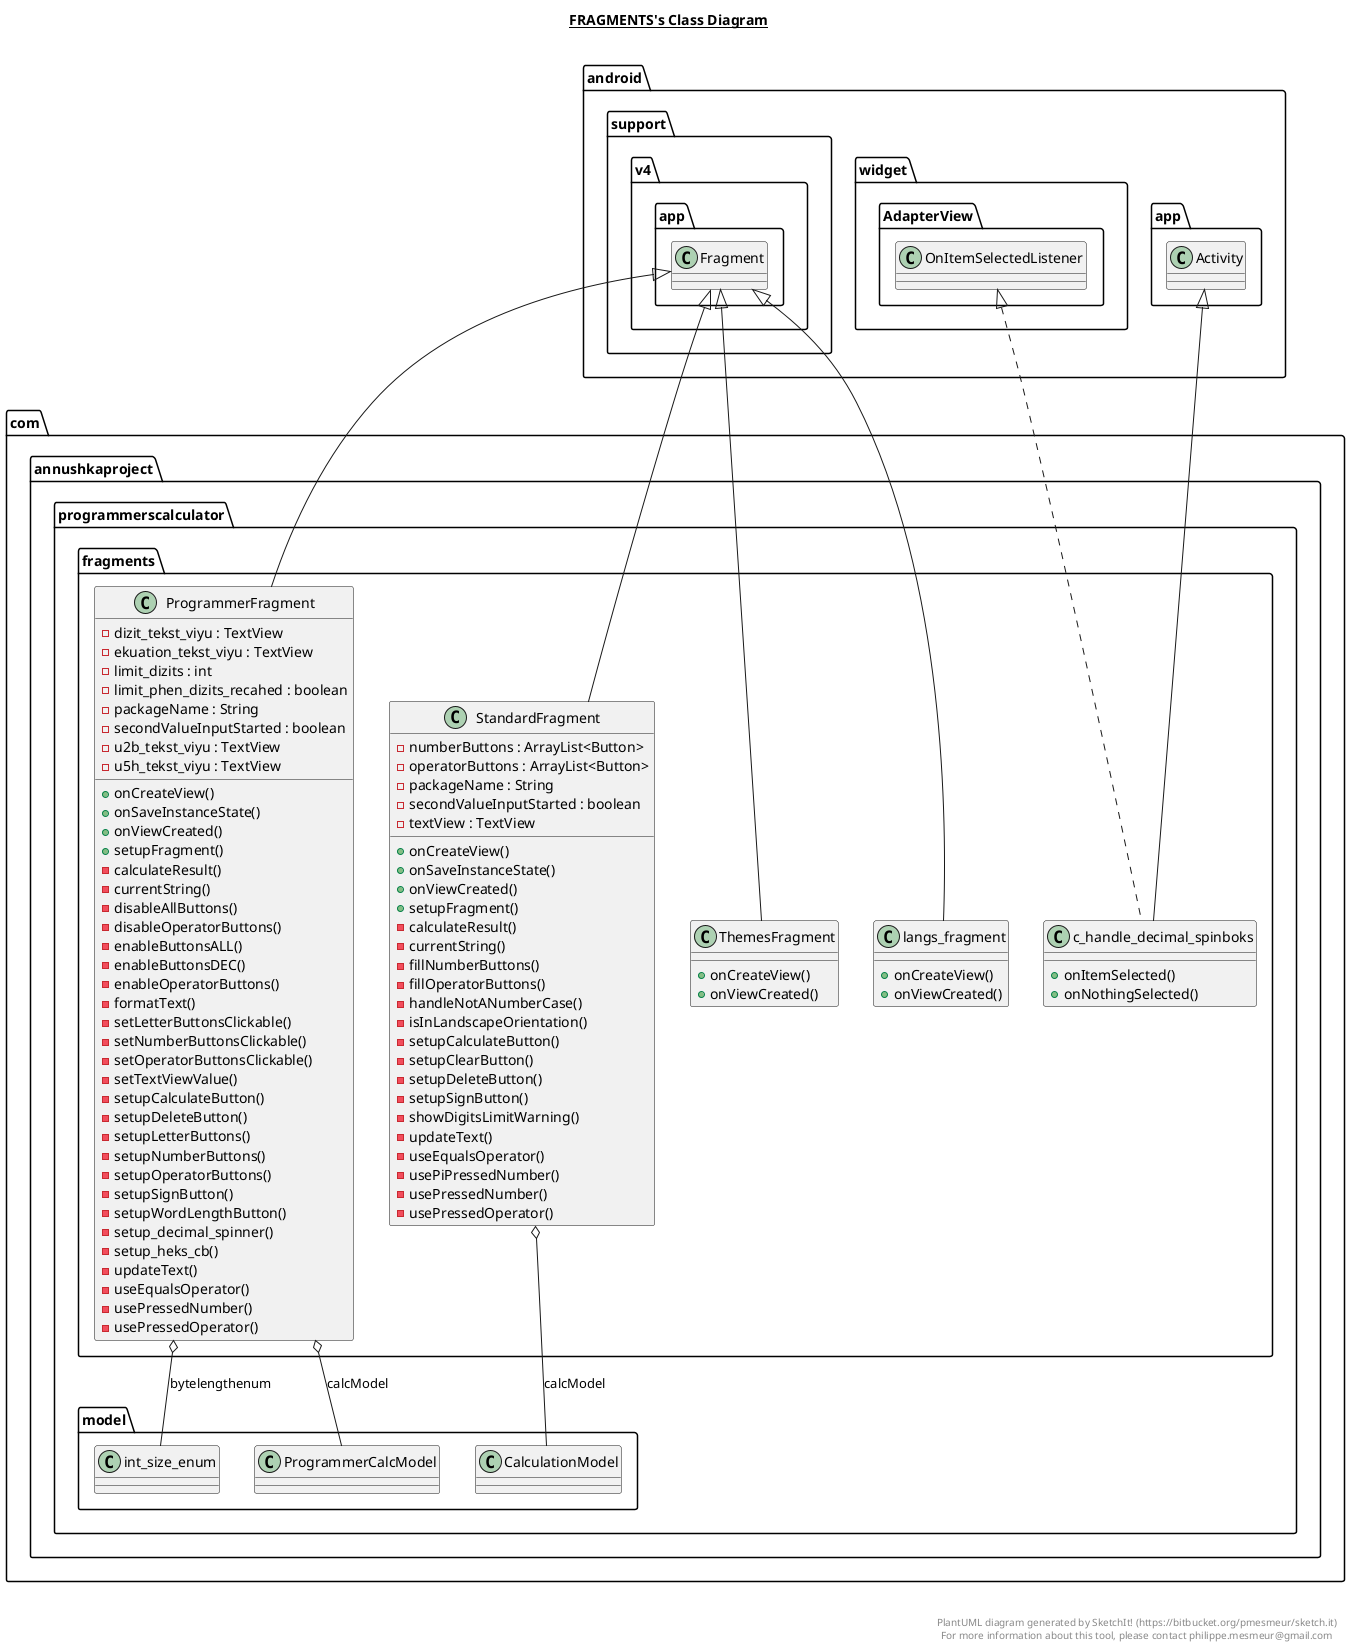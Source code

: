 @startuml

title __FRAGMENTS's Class Diagram__\n

  namespace com.annushkaproject.programmerscalculator {
    namespace fragments {
      class com.annushkaproject.programmerscalculator.fragments.ProgrammerFragment {
          - dizit_tekst_viyu : TextView
          - ekuation_tekst_viyu : TextView
          - limit_dizits : int
          - limit_phen_dizits_recahed : boolean
          - packageName : String
          - secondValueInputStarted : boolean
          - u2b_tekst_viyu : TextView
          - u5h_tekst_viyu : TextView
          + onCreateView()
          + onSaveInstanceState()
          + onViewCreated()
          + setupFragment()
          - calculateResult()
          - currentString()
          - disableAllButtons()
          - disableOperatorButtons()
          - enableButtonsALL()
          - enableButtonsDEC()
          - enableOperatorButtons()
          - formatText()
          - setLetterButtonsClickable()
          - setNumberButtonsClickable()
          - setOperatorButtonsClickable()
          - setTextViewValue()
          - setupCalculateButton()
          - setupDeleteButton()
          - setupLetterButtons()
          - setupNumberButtons()
          - setupOperatorButtons()
          - setupSignButton()
          - setupWordLengthButton()
          - setup_decimal_spinner()
          - setup_heks_cb()
          - updateText()
          - useEqualsOperator()
          - usePressedNumber()
          - usePressedOperator()
      }
    }
  }
  

  namespace com.annushkaproject.programmerscalculator {
    namespace fragments {
      class com.annushkaproject.programmerscalculator.fragments.StandardFragment {
          - numberButtons : ArrayList<Button>
          - operatorButtons : ArrayList<Button>
          - packageName : String
          - secondValueInputStarted : boolean
          - textView : TextView
          + onCreateView()
          + onSaveInstanceState()
          + onViewCreated()
          + setupFragment()
          - calculateResult()
          - currentString()
          - fillNumberButtons()
          - fillOperatorButtons()
          - handleNotANumberCase()
          - isInLandscapeOrientation()
          - setupCalculateButton()
          - setupClearButton()
          - setupDeleteButton()
          - setupSignButton()
          - showDigitsLimitWarning()
          - updateText()
          - useEqualsOperator()
          - usePiPressedNumber()
          - usePressedNumber()
          - usePressedOperator()
      }
    }
  }
  

  namespace com.annushkaproject.programmerscalculator {
    namespace fragments {
      class com.annushkaproject.programmerscalculator.fragments.ThemesFragment {
          + onCreateView()
          + onViewCreated()
      }
    }
  }
  

  namespace com.annushkaproject.programmerscalculator {
    namespace fragments {
      class com.annushkaproject.programmerscalculator.fragments.c_handle_decimal_spinboks {
          + onItemSelected()
          + onNothingSelected()
      }
    }
  }
  

  namespace com.annushkaproject.programmerscalculator {
    namespace fragments {
      class com.annushkaproject.programmerscalculator.fragments.langs_fragment {
          + onCreateView()
          + onViewCreated()
      }
    }
  }
  

  com.annushkaproject.programmerscalculator.fragments.ProgrammerFragment -up-|> android.support.v4.app.Fragment
  com.annushkaproject.programmerscalculator.fragments.ProgrammerFragment o-- com.annushkaproject.programmerscalculator.model.int_size_enum : bytelengthenum
  com.annushkaproject.programmerscalculator.fragments.ProgrammerFragment o-- com.annushkaproject.programmerscalculator.model.ProgrammerCalcModel : calcModel
  com.annushkaproject.programmerscalculator.fragments.StandardFragment -up-|> android.support.v4.app.Fragment
  com.annushkaproject.programmerscalculator.fragments.StandardFragment o-- com.annushkaproject.programmerscalculator.model.CalculationModel : calcModel
  com.annushkaproject.programmerscalculator.fragments.ThemesFragment -up-|> android.support.v4.app.Fragment
  com.annushkaproject.programmerscalculator.fragments.c_handle_decimal_spinboks .up.|> android.widget.AdapterView.OnItemSelectedListener
  com.annushkaproject.programmerscalculator.fragments.c_handle_decimal_spinboks -up-|> android.app.Activity
  com.annushkaproject.programmerscalculator.fragments.langs_fragment -up-|> android.support.v4.app.Fragment


right footer


PlantUML diagram generated by SketchIt! (https://bitbucket.org/pmesmeur/sketch.it)
For more information about this tool, please contact philippe.mesmeur@gmail.com
endfooter

@enduml
